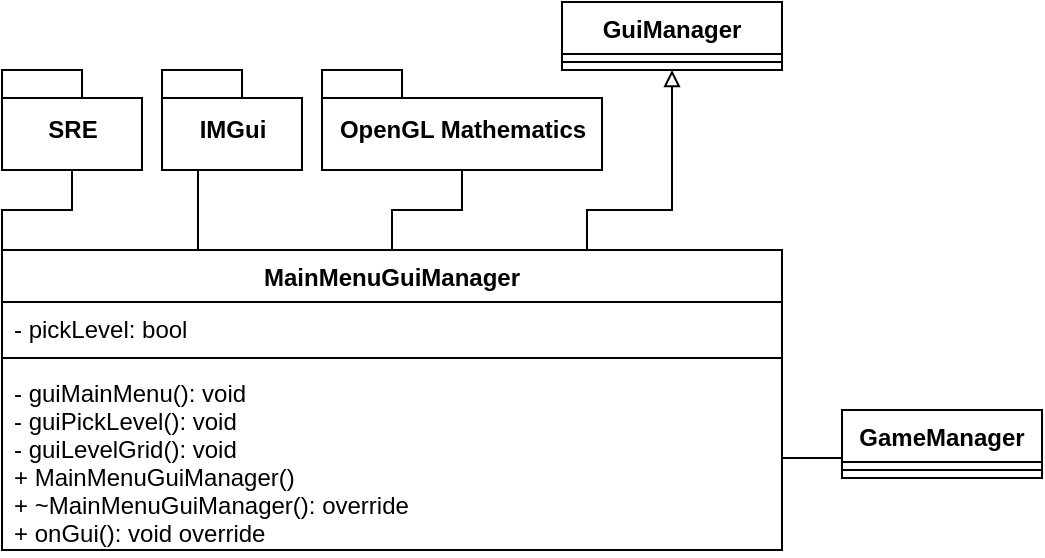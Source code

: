 <mxfile version="14.1.8" type="device"><diagram id="cWjvbfBT0uWA-6EInH4A" name="Page-1"><mxGraphModel dx="1185" dy="685" grid="1" gridSize="10" guides="1" tooltips="1" connect="1" arrows="1" fold="1" page="1" pageScale="1" pageWidth="827" pageHeight="1169" math="0" shadow="0"><root><mxCell id="0"/><mxCell id="1" parent="0"/><mxCell id="H1KeihK0xYFnf2XyBrOE-2" value="GuiManager" style="swimlane;fontStyle=1;align=center;verticalAlign=top;childLayout=stackLayout;horizontal=1;startSize=26;horizontalStack=0;resizeParent=1;resizeParentMax=0;resizeLast=0;collapsible=1;marginBottom=0;" parent="1" vertex="1"><mxGeometry x="480" y="206" width="110" height="34" as="geometry"/></mxCell><mxCell id="H1KeihK0xYFnf2XyBrOE-4" value="" style="line;strokeWidth=1;fillColor=none;align=left;verticalAlign=middle;spacingTop=-1;spacingLeft=3;spacingRight=3;rotatable=0;labelPosition=right;points=[];portConstraint=eastwest;" parent="H1KeihK0xYFnf2XyBrOE-2" vertex="1"><mxGeometry y="26" width="110" height="8" as="geometry"/></mxCell><mxCell id="H1KeihK0xYFnf2XyBrOE-6" value="SRE" style="shape=folder;fontStyle=1;spacingTop=10;tabWidth=40;tabHeight=14;tabPosition=left;html=1;" parent="1" vertex="1"><mxGeometry x="200" y="240" width="70" height="50" as="geometry"/></mxCell><mxCell id="H1KeihK0xYFnf2XyBrOE-7" style="edgeStyle=orthogonalEdgeStyle;rounded=0;orthogonalLoop=1;jettySize=auto;html=1;exitX=0.75;exitY=0;exitDx=0;exitDy=0;entryX=0.5;entryY=1;entryDx=0;entryDy=0;endArrow=block;endFill=0;" parent="1" source="H1KeihK0xYFnf2XyBrOE-8" target="H1KeihK0xYFnf2XyBrOE-2" edge="1"><mxGeometry relative="1" as="geometry"><Array as="points"><mxPoint x="493" y="310"/><mxPoint x="535" y="310"/></Array></mxGeometry></mxCell><mxCell id="H1KeihK0xYFnf2XyBrOE-8" value="MainMenuGuiManager" style="swimlane;fontStyle=1;align=center;verticalAlign=top;childLayout=stackLayout;horizontal=1;startSize=26;horizontalStack=0;resizeParent=1;resizeParentMax=0;resizeLast=0;collapsible=1;marginBottom=0;" parent="1" vertex="1"><mxGeometry x="200" y="330" width="390" height="150" as="geometry"/></mxCell><mxCell id="H1KeihK0xYFnf2XyBrOE-9" value="- pickLevel: bool " style="text;strokeColor=none;fillColor=none;align=left;verticalAlign=top;spacingLeft=4;spacingRight=4;overflow=hidden;rotatable=0;points=[[0,0.5],[1,0.5]];portConstraint=eastwest;" parent="H1KeihK0xYFnf2XyBrOE-8" vertex="1"><mxGeometry y="26" width="390" height="24" as="geometry"/></mxCell><mxCell id="H1KeihK0xYFnf2XyBrOE-10" value="" style="line;strokeWidth=1;fillColor=none;align=left;verticalAlign=middle;spacingTop=-1;spacingLeft=3;spacingRight=3;rotatable=0;labelPosition=right;points=[];portConstraint=eastwest;" parent="H1KeihK0xYFnf2XyBrOE-8" vertex="1"><mxGeometry y="50" width="390" height="8" as="geometry"/></mxCell><mxCell id="H1KeihK0xYFnf2XyBrOE-11" value="- guiMainMenu(): void &#10;- guiPickLevel(): void &#10;- guiLevelGrid(): void&#10;+ MainMenuGuiManager()&#10;+ ~MainMenuGuiManager(): override&#10;+ onGui(): void override" style="text;strokeColor=none;fillColor=none;align=left;verticalAlign=top;spacingLeft=4;spacingRight=4;overflow=hidden;rotatable=0;points=[[0,0.5],[1,0.5]];portConstraint=eastwest;" parent="H1KeihK0xYFnf2XyBrOE-8" vertex="1"><mxGeometry y="58" width="390" height="92" as="geometry"/></mxCell><mxCell id="H1KeihK0xYFnf2XyBrOE-12" value="GameManager" style="swimlane;fontStyle=1;align=center;verticalAlign=top;childLayout=stackLayout;horizontal=1;startSize=26;horizontalStack=0;resizeParent=1;resizeParentMax=0;resizeLast=0;collapsible=1;marginBottom=0;" parent="1" vertex="1"><mxGeometry x="620" y="410" width="100" height="34" as="geometry"/></mxCell><mxCell id="H1KeihK0xYFnf2XyBrOE-14" value="" style="line;strokeWidth=1;fillColor=none;align=left;verticalAlign=middle;spacingTop=-1;spacingLeft=3;spacingRight=3;rotatable=0;labelPosition=right;points=[];portConstraint=eastwest;" parent="H1KeihK0xYFnf2XyBrOE-12" vertex="1"><mxGeometry y="26" width="100" height="8" as="geometry"/></mxCell><mxCell id="H1KeihK0xYFnf2XyBrOE-17" value="IMGui" style="shape=folder;fontStyle=1;spacingTop=10;tabWidth=40;tabHeight=14;tabPosition=left;html=1;" parent="1" vertex="1"><mxGeometry x="280" y="240" width="70" height="50" as="geometry"/></mxCell><mxCell id="H1KeihK0xYFnf2XyBrOE-18" style="edgeStyle=orthogonalEdgeStyle;rounded=0;orthogonalLoop=1;jettySize=auto;html=1;exitX=0.5;exitY=1;exitDx=0;exitDy=0;exitPerimeter=0;entryX=0.5;entryY=0;entryDx=0;entryDy=0;endArrow=none;endFill=0;" parent="1" source="H1KeihK0xYFnf2XyBrOE-19" target="H1KeihK0xYFnf2XyBrOE-8" edge="1"><mxGeometry relative="1" as="geometry"/></mxCell><mxCell id="H1KeihK0xYFnf2XyBrOE-19" value="OpenGL Mathematics" style="shape=folder;fontStyle=1;spacingTop=10;tabWidth=40;tabHeight=14;tabPosition=left;html=1;" parent="1" vertex="1"><mxGeometry x="360" y="240" width="140" height="50" as="geometry"/></mxCell><mxCell id="wAXT3uo7UR2v0L__Atnf-1" style="edgeStyle=orthogonalEdgeStyle;rounded=0;orthogonalLoop=1;jettySize=auto;html=1;exitX=0.5;exitY=1;exitDx=0;exitDy=0;exitPerimeter=0;entryX=0.25;entryY=0;entryDx=0;entryDy=0;endArrow=none;endFill=0;" edge="1" parent="1" source="H1KeihK0xYFnf2XyBrOE-17" target="H1KeihK0xYFnf2XyBrOE-8"><mxGeometry relative="1" as="geometry"><mxPoint x="385" y="270" as="sourcePoint"/><mxPoint x="405" y="340" as="targetPoint"/><Array as="points"><mxPoint x="315" y="290"/><mxPoint x="298" y="290"/><mxPoint x="298" y="330"/></Array></mxGeometry></mxCell><mxCell id="wAXT3uo7UR2v0L__Atnf-2" style="edgeStyle=orthogonalEdgeStyle;rounded=0;orthogonalLoop=1;jettySize=auto;html=1;exitX=0.5;exitY=1;exitDx=0;exitDy=0;exitPerimeter=0;entryX=0;entryY=0;entryDx=0;entryDy=0;endArrow=none;endFill=0;" edge="1" parent="1" source="H1KeihK0xYFnf2XyBrOE-6" target="H1KeihK0xYFnf2XyBrOE-8"><mxGeometry relative="1" as="geometry"><mxPoint x="395" y="280" as="sourcePoint"/><mxPoint x="415" y="350" as="targetPoint"/></mxGeometry></mxCell><mxCell id="wAXT3uo7UR2v0L__Atnf-3" value="" style="endArrow=none;html=1;exitX=1;exitY=0.5;exitDx=0;exitDy=0;" edge="1" parent="1" source="H1KeihK0xYFnf2XyBrOE-11"><mxGeometry width="50" height="50" relative="1" as="geometry"><mxPoint x="490" y="430" as="sourcePoint"/><mxPoint x="620" y="434" as="targetPoint"/></mxGeometry></mxCell></root></mxGraphModel></diagram></mxfile>